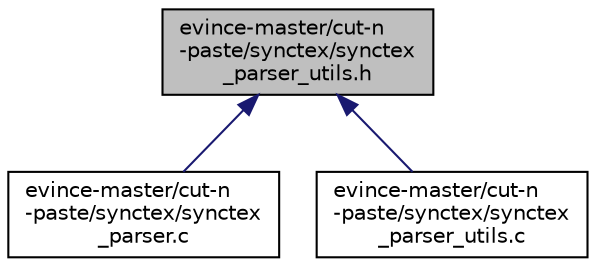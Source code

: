 digraph "evince-master/cut-n-paste/synctex/synctex_parser_utils.h"
{
  edge [fontname="Helvetica",fontsize="10",labelfontname="Helvetica",labelfontsize="10"];
  node [fontname="Helvetica",fontsize="10",shape=record];
  Node1 [label="evince-master/cut-n\l-paste/synctex/synctex\l_parser_utils.h",height=0.2,width=0.4,color="black", fillcolor="grey75", style="filled" fontcolor="black"];
  Node1 -> Node2 [dir="back",color="midnightblue",fontsize="10",style="solid",fontname="Helvetica"];
  Node2 [label="evince-master/cut-n\l-paste/synctex/synctex\l_parser.c",height=0.2,width=0.4,color="black", fillcolor="white", style="filled",URL="$df/d8c/synctex__parser_8c.html"];
  Node1 -> Node3 [dir="back",color="midnightblue",fontsize="10",style="solid",fontname="Helvetica"];
  Node3 [label="evince-master/cut-n\l-paste/synctex/synctex\l_parser_utils.c",height=0.2,width=0.4,color="black", fillcolor="white", style="filled",URL="$dc/d11/synctex__parser__utils_8c.html"];
}
